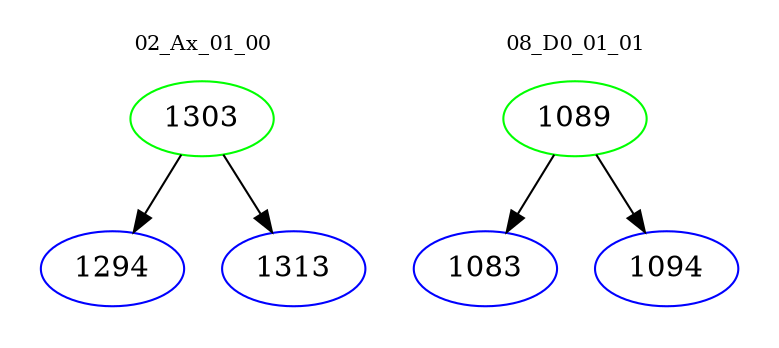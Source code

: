 digraph{
subgraph cluster_0 {
color = white
label = "02_Ax_01_00";
fontsize=10;
T0_1303 [label="1303", color="green"]
T0_1303 -> T0_1294 [color="black"]
T0_1294 [label="1294", color="blue"]
T0_1303 -> T0_1313 [color="black"]
T0_1313 [label="1313", color="blue"]
}
subgraph cluster_1 {
color = white
label = "08_D0_01_01";
fontsize=10;
T1_1089 [label="1089", color="green"]
T1_1089 -> T1_1083 [color="black"]
T1_1083 [label="1083", color="blue"]
T1_1089 -> T1_1094 [color="black"]
T1_1094 [label="1094", color="blue"]
}
}

